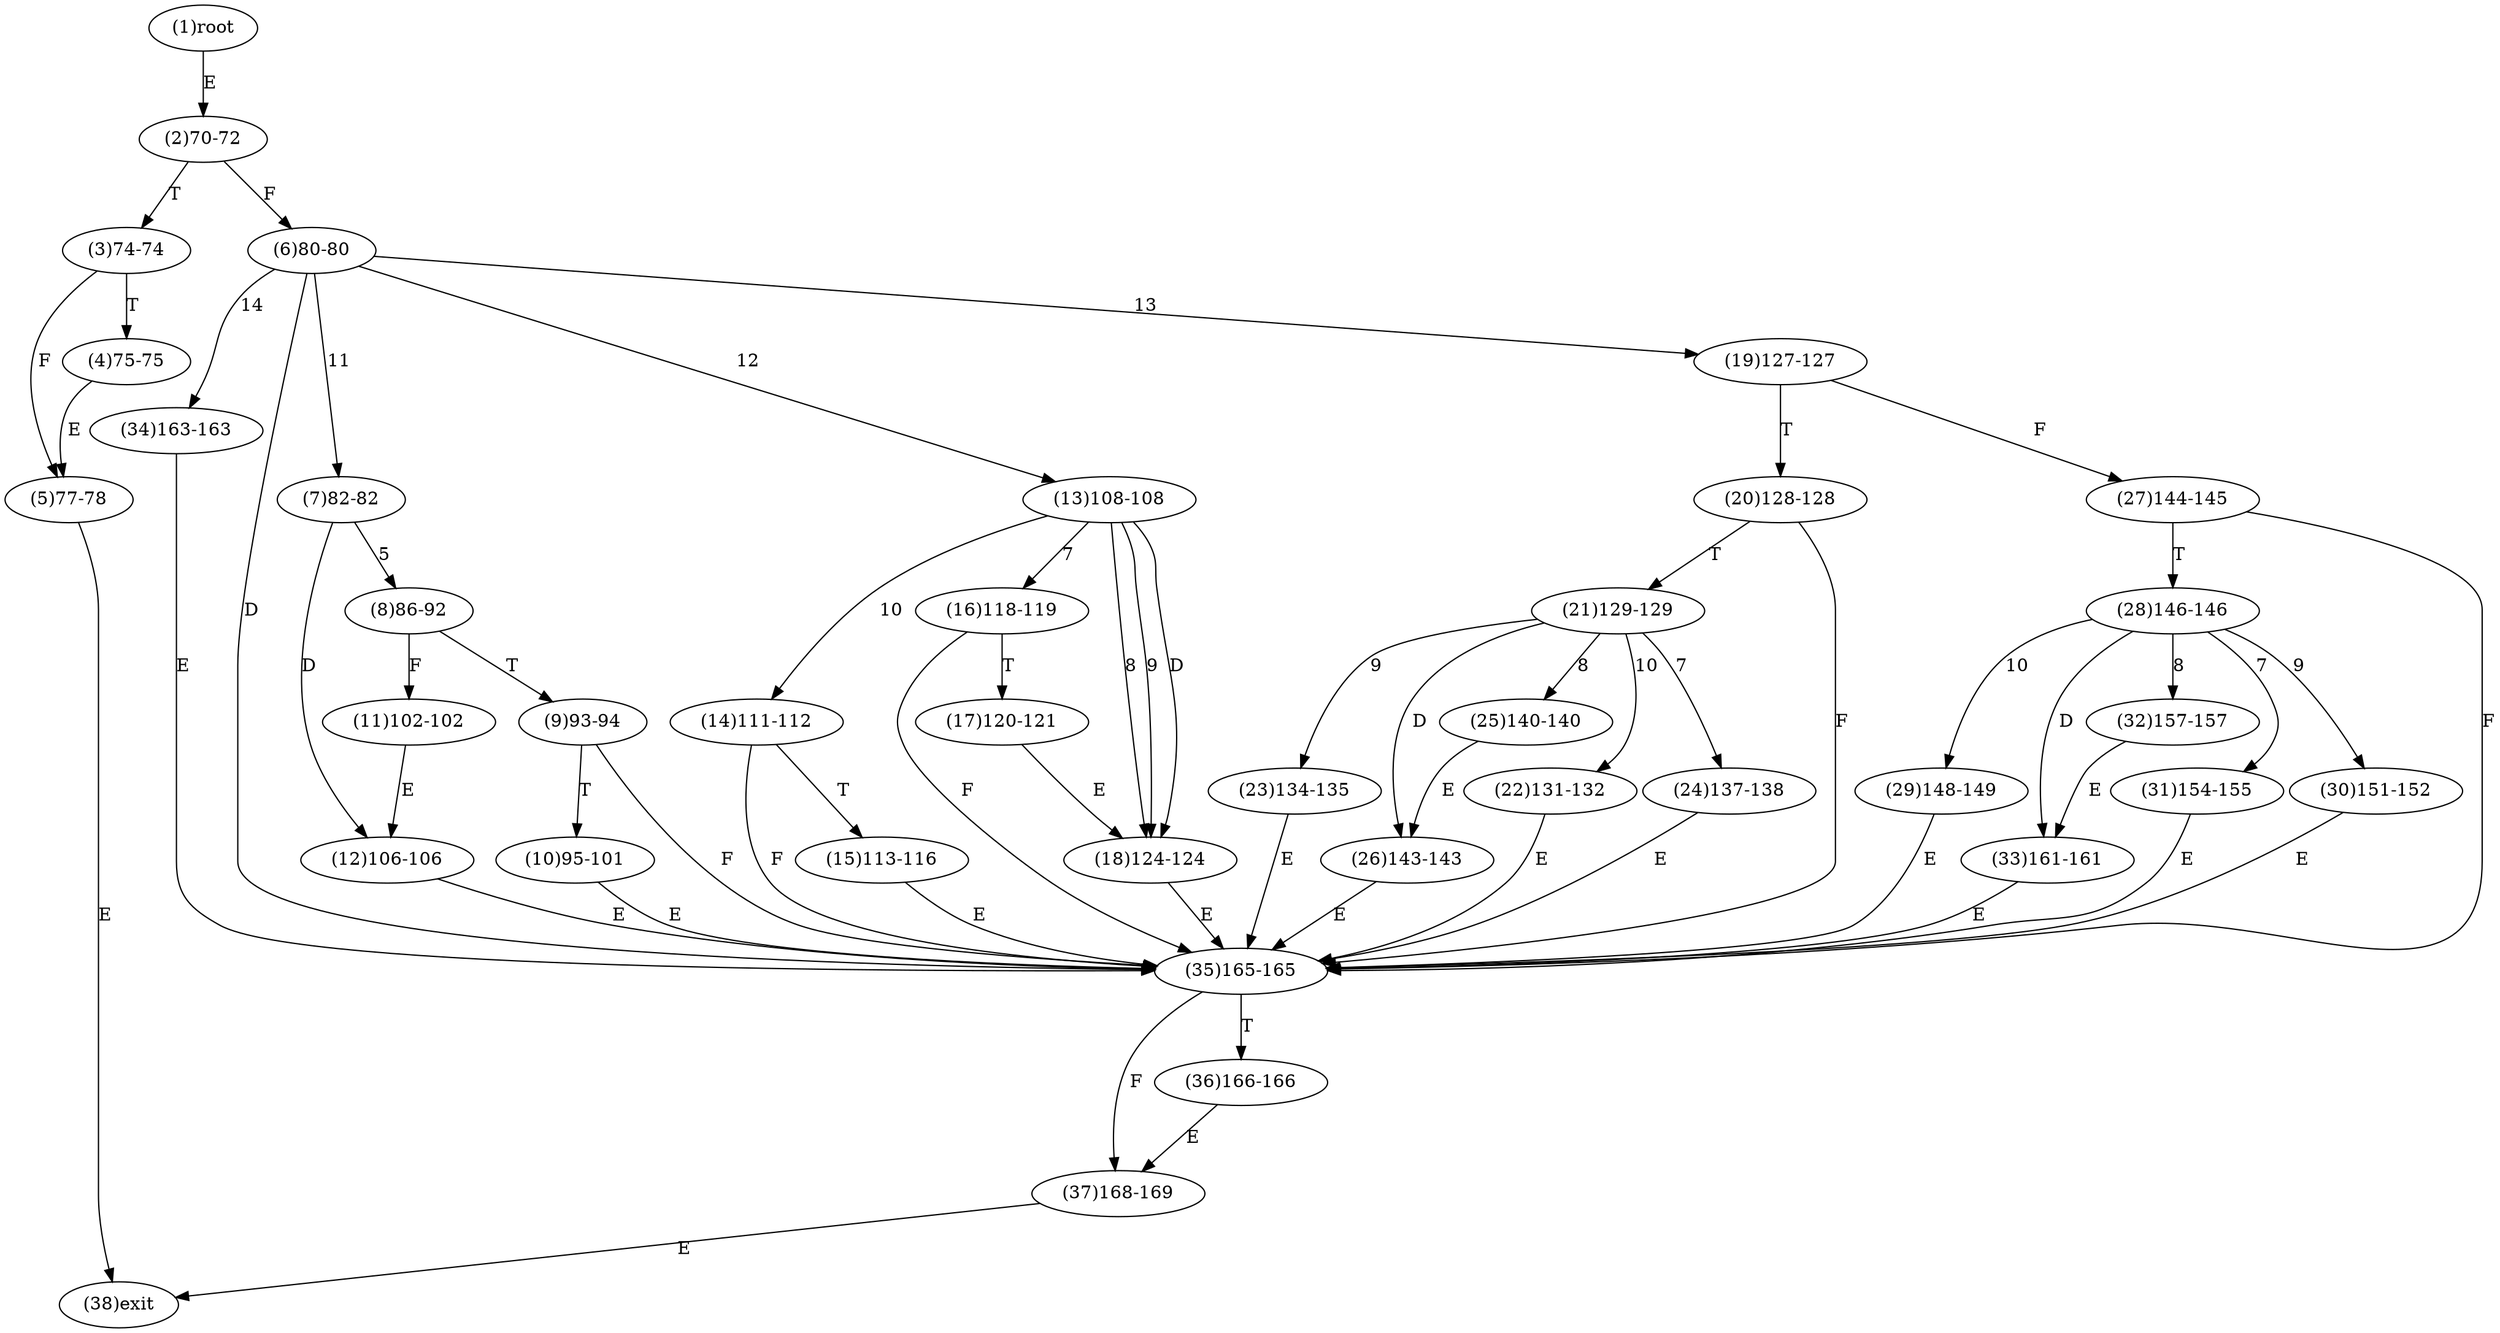 digraph "" { 
1[ label="(1)root"];
2[ label="(2)70-72"];
3[ label="(3)74-74"];
4[ label="(4)75-75"];
5[ label="(5)77-78"];
6[ label="(6)80-80"];
7[ label="(7)82-82"];
8[ label="(8)86-92"];
9[ label="(9)93-94"];
10[ label="(10)95-101"];
11[ label="(11)102-102"];
12[ label="(12)106-106"];
13[ label="(13)108-108"];
14[ label="(14)111-112"];
15[ label="(15)113-116"];
17[ label="(17)120-121"];
16[ label="(16)118-119"];
19[ label="(19)127-127"];
18[ label="(18)124-124"];
21[ label="(21)129-129"];
20[ label="(20)128-128"];
23[ label="(23)134-135"];
22[ label="(22)131-132"];
25[ label="(25)140-140"];
24[ label="(24)137-138"];
27[ label="(27)144-145"];
26[ label="(26)143-143"];
29[ label="(29)148-149"];
28[ label="(28)146-146"];
31[ label="(31)154-155"];
30[ label="(30)151-152"];
34[ label="(34)163-163"];
35[ label="(35)165-165"];
32[ label="(32)157-157"];
33[ label="(33)161-161"];
38[ label="(38)exit"];
36[ label="(36)166-166"];
37[ label="(37)168-169"];
1->2[ label="E"];
2->6[ label="F"];
2->3[ label="T"];
3->5[ label="F"];
3->4[ label="T"];
4->5[ label="E"];
5->38[ label="E"];
6->7[ label="11"];
6->13[ label="12"];
6->19[ label="13"];
6->34[ label="14"];
6->35[ label="D"];
7->8[ label="5"];
7->12[ label="D"];
8->11[ label="F"];
8->9[ label="T"];
9->35[ label="F"];
9->10[ label="T"];
10->35[ label="E"];
11->12[ label="E"];
12->35[ label="E"];
13->16[ label="7"];
13->18[ label="8"];
13->18[ label="9"];
13->14[ label="10"];
13->18[ label="D"];
14->35[ label="F"];
14->15[ label="T"];
15->35[ label="E"];
16->35[ label="F"];
16->17[ label="T"];
17->18[ label="E"];
18->35[ label="E"];
19->27[ label="F"];
19->20[ label="T"];
20->35[ label="F"];
20->21[ label="T"];
21->24[ label="7"];
21->25[ label="8"];
21->23[ label="9"];
21->22[ label="10"];
21->26[ label="D"];
22->35[ label="E"];
23->35[ label="E"];
24->35[ label="E"];
25->26[ label="E"];
26->35[ label="E"];
27->35[ label="F"];
27->28[ label="T"];
28->31[ label="7"];
28->32[ label="8"];
28->30[ label="9"];
28->29[ label="10"];
28->33[ label="D"];
29->35[ label="E"];
30->35[ label="E"];
31->35[ label="E"];
32->33[ label="E"];
33->35[ label="E"];
34->35[ label="E"];
35->37[ label="F"];
35->36[ label="T"];
36->37[ label="E"];
37->38[ label="E"];
}